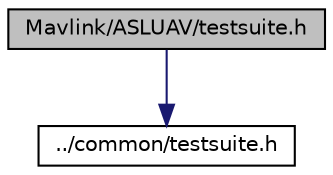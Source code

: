digraph "Mavlink/ASLUAV/testsuite.h"
{
  edge [fontname="Helvetica",fontsize="10",labelfontname="Helvetica",labelfontsize="10"];
  node [fontname="Helvetica",fontsize="10",shape=record];
  Node0 [label="Mavlink/ASLUAV/testsuite.h",height=0.2,width=0.4,color="black", fillcolor="grey75", style="filled", fontcolor="black"];
  Node0 -> Node1 [color="midnightblue",fontsize="10",style="solid",fontname="Helvetica"];
  Node1 [label="../common/testsuite.h",height=0.2,width=0.4,color="black", fillcolor="white", style="filled",URL="$common_2testsuite_8h.html",tooltip="MAVLink comm protocol testsuite generated from common.xml. "];
}
